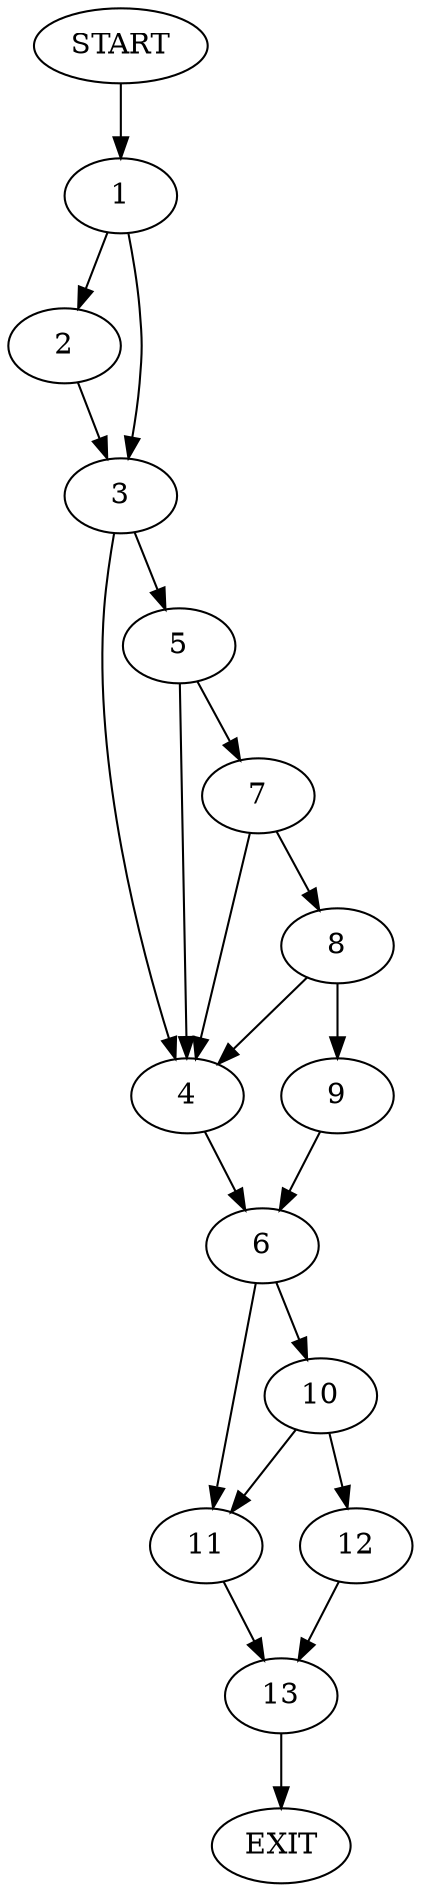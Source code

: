 digraph {
0 [label="START"]
14 [label="EXIT"]
0 -> 1
1 -> 2
1 -> 3
2 -> 3
3 -> 4
3 -> 5
4 -> 6
5 -> 4
5 -> 7
7 -> 4
7 -> 8
8 -> 4
8 -> 9
9 -> 6
6 -> 10
6 -> 11
10 -> 12
10 -> 11
11 -> 13
12 -> 13
13 -> 14
}
